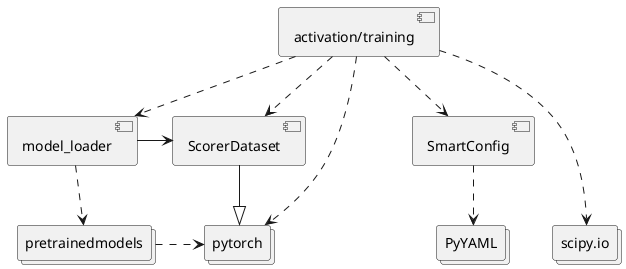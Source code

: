 @startuml

[activation/training] as main
[SmartConfig] as cfg
[model_loader] as nn
[ScorerDataset] as data
collections pytorch as torch
collections scipy.io as pd
collections PyYAML as yaml
collections pretrainedmodels as models

data --|> torch
nn ..> models

nn -> data

cfg ..> yaml

main ..> cfg
main ..> nn
main ..> torch
main ...> pd
main ..> data

models .> torch


@enduml
